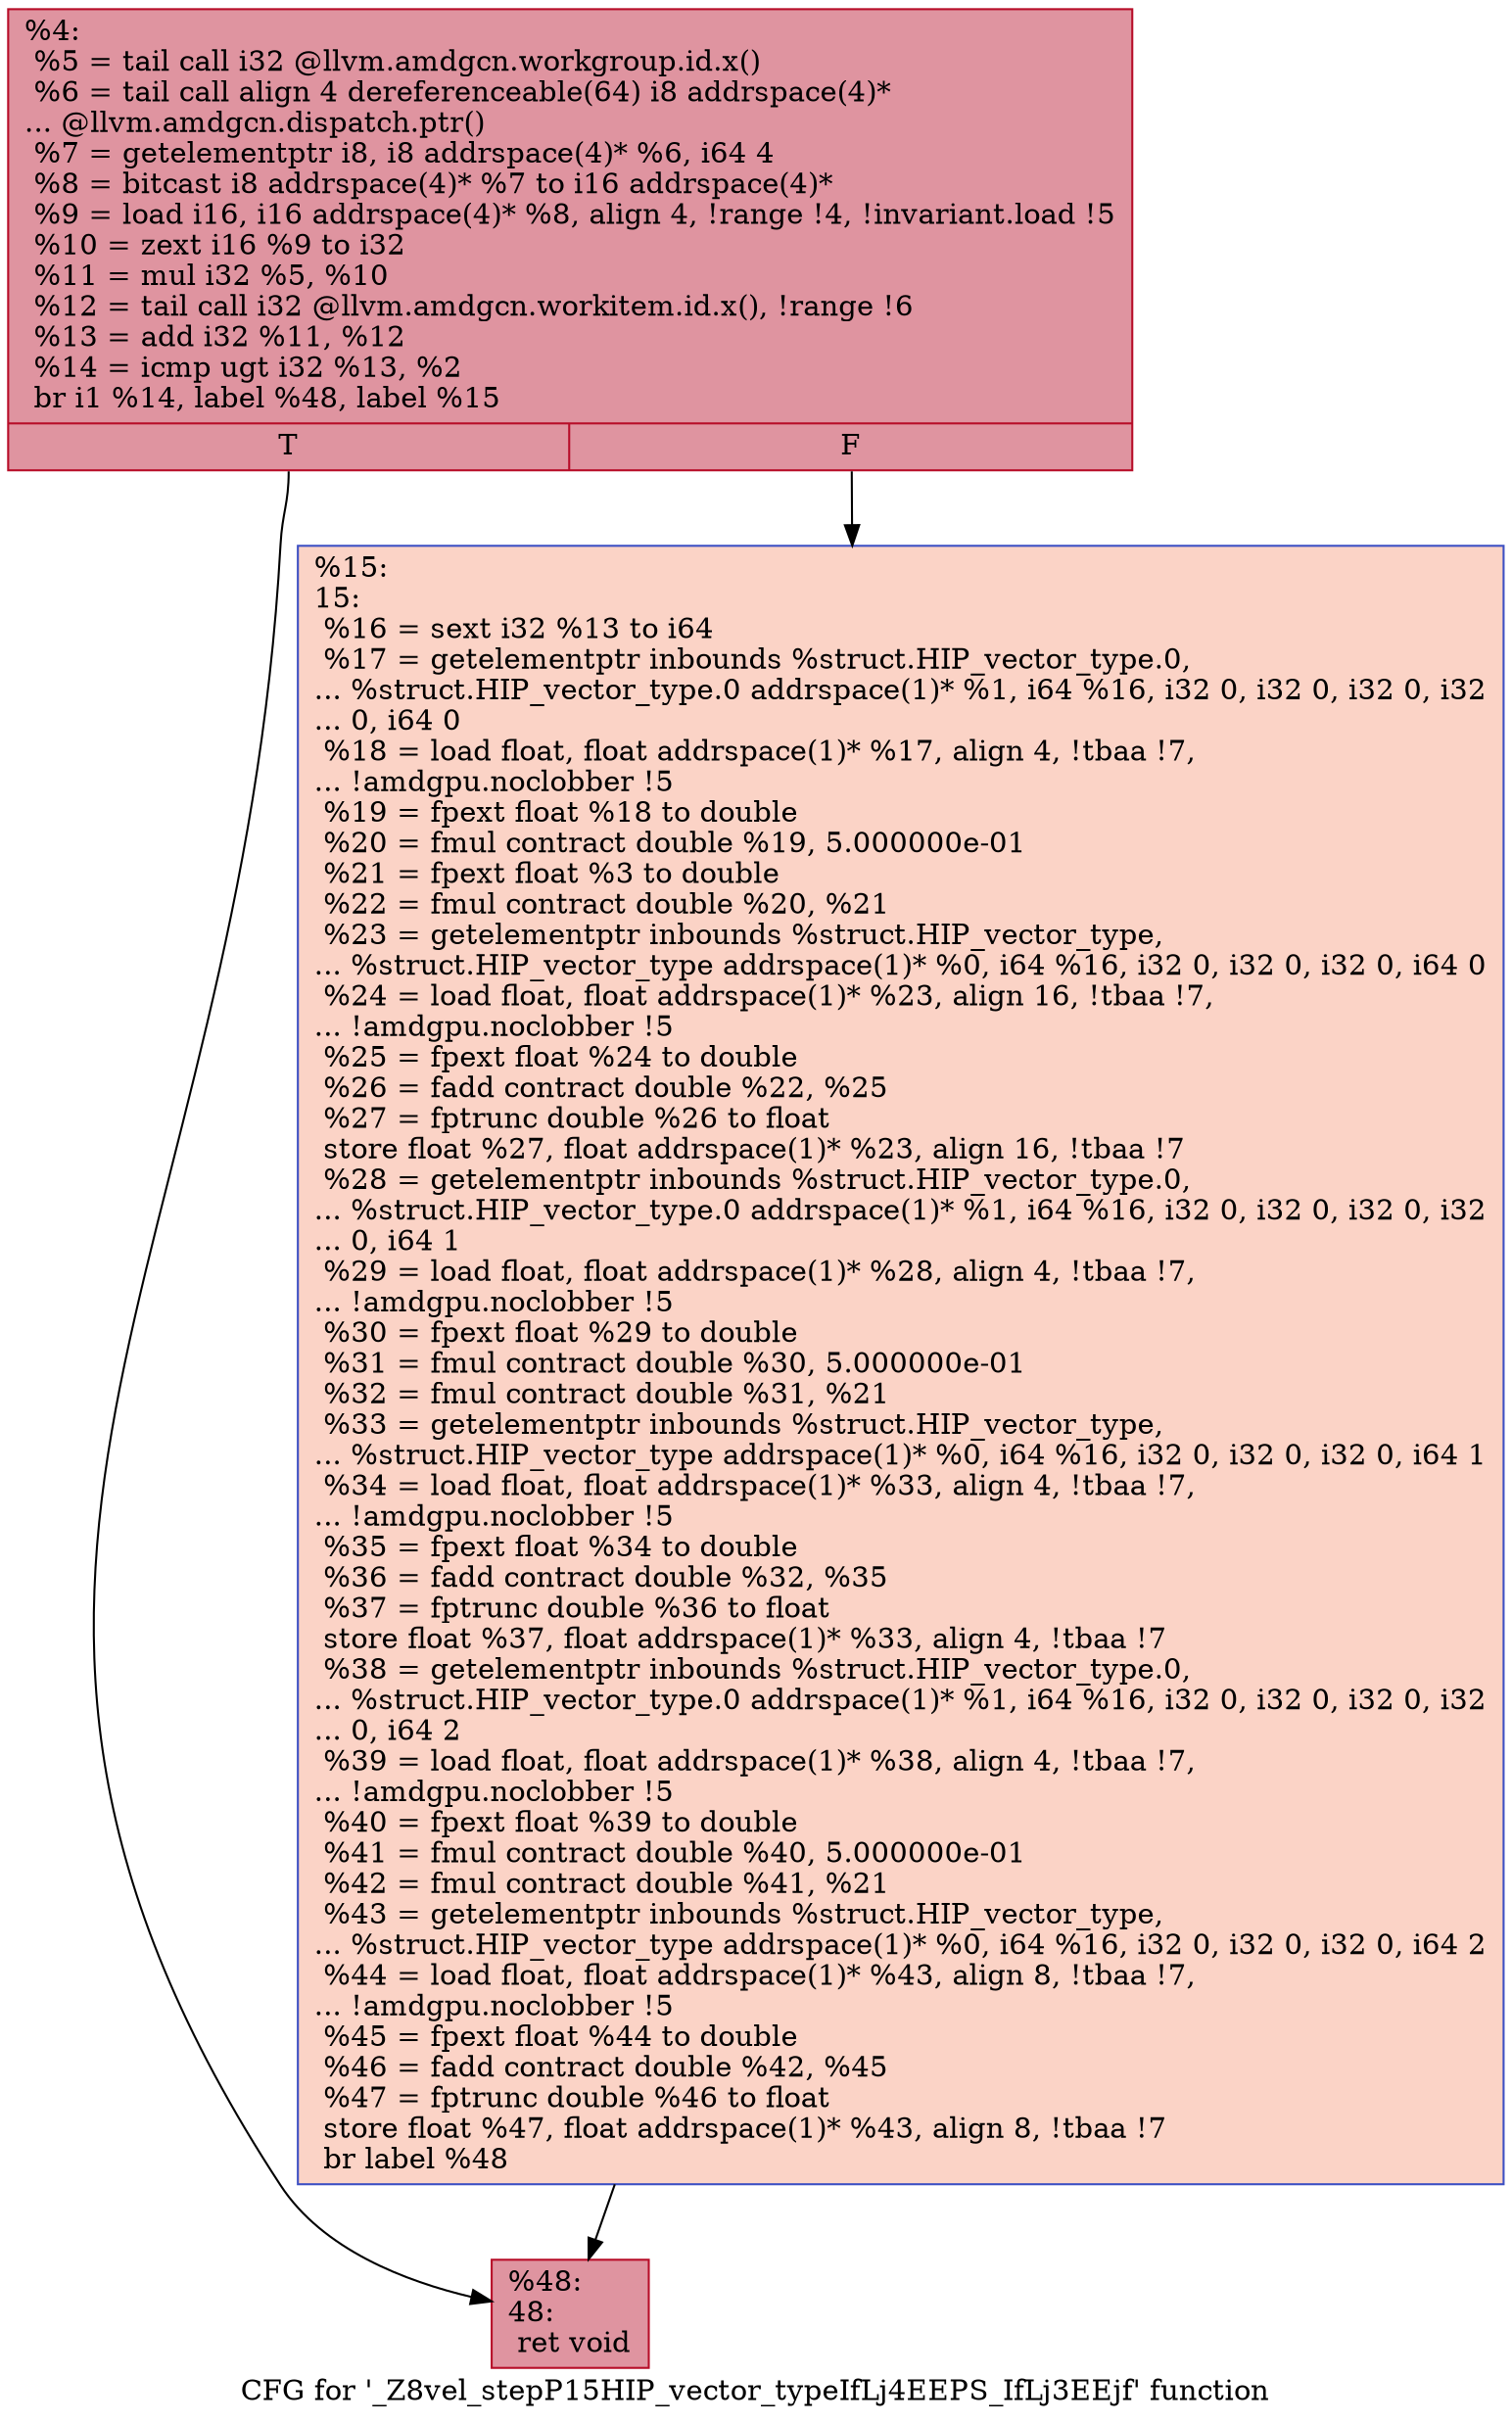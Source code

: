 digraph "CFG for '_Z8vel_stepP15HIP_vector_typeIfLj4EEPS_IfLj3EEjf' function" {
	label="CFG for '_Z8vel_stepP15HIP_vector_typeIfLj4EEPS_IfLj3EEjf' function";

	Node0x49fbb40 [shape=record,color="#b70d28ff", style=filled, fillcolor="#b70d2870",label="{%4:\l  %5 = tail call i32 @llvm.amdgcn.workgroup.id.x()\l  %6 = tail call align 4 dereferenceable(64) i8 addrspace(4)*\l... @llvm.amdgcn.dispatch.ptr()\l  %7 = getelementptr i8, i8 addrspace(4)* %6, i64 4\l  %8 = bitcast i8 addrspace(4)* %7 to i16 addrspace(4)*\l  %9 = load i16, i16 addrspace(4)* %8, align 4, !range !4, !invariant.load !5\l  %10 = zext i16 %9 to i32\l  %11 = mul i32 %5, %10\l  %12 = tail call i32 @llvm.amdgcn.workitem.id.x(), !range !6\l  %13 = add i32 %11, %12\l  %14 = icmp ugt i32 %13, %2\l  br i1 %14, label %48, label %15\l|{<s0>T|<s1>F}}"];
	Node0x49fbb40:s0 -> Node0x49fd9b0;
	Node0x49fbb40:s1 -> Node0x49fda40;
	Node0x49fda40 [shape=record,color="#3d50c3ff", style=filled, fillcolor="#f59c7d70",label="{%15:\l15:                                               \l  %16 = sext i32 %13 to i64\l  %17 = getelementptr inbounds %struct.HIP_vector_type.0,\l... %struct.HIP_vector_type.0 addrspace(1)* %1, i64 %16, i32 0, i32 0, i32 0, i32\l... 0, i64 0\l  %18 = load float, float addrspace(1)* %17, align 4, !tbaa !7,\l... !amdgpu.noclobber !5\l  %19 = fpext float %18 to double\l  %20 = fmul contract double %19, 5.000000e-01\l  %21 = fpext float %3 to double\l  %22 = fmul contract double %20, %21\l  %23 = getelementptr inbounds %struct.HIP_vector_type,\l... %struct.HIP_vector_type addrspace(1)* %0, i64 %16, i32 0, i32 0, i32 0, i64 0\l  %24 = load float, float addrspace(1)* %23, align 16, !tbaa !7,\l... !amdgpu.noclobber !5\l  %25 = fpext float %24 to double\l  %26 = fadd contract double %22, %25\l  %27 = fptrunc double %26 to float\l  store float %27, float addrspace(1)* %23, align 16, !tbaa !7\l  %28 = getelementptr inbounds %struct.HIP_vector_type.0,\l... %struct.HIP_vector_type.0 addrspace(1)* %1, i64 %16, i32 0, i32 0, i32 0, i32\l... 0, i64 1\l  %29 = load float, float addrspace(1)* %28, align 4, !tbaa !7,\l... !amdgpu.noclobber !5\l  %30 = fpext float %29 to double\l  %31 = fmul contract double %30, 5.000000e-01\l  %32 = fmul contract double %31, %21\l  %33 = getelementptr inbounds %struct.HIP_vector_type,\l... %struct.HIP_vector_type addrspace(1)* %0, i64 %16, i32 0, i32 0, i32 0, i64 1\l  %34 = load float, float addrspace(1)* %33, align 4, !tbaa !7,\l... !amdgpu.noclobber !5\l  %35 = fpext float %34 to double\l  %36 = fadd contract double %32, %35\l  %37 = fptrunc double %36 to float\l  store float %37, float addrspace(1)* %33, align 4, !tbaa !7\l  %38 = getelementptr inbounds %struct.HIP_vector_type.0,\l... %struct.HIP_vector_type.0 addrspace(1)* %1, i64 %16, i32 0, i32 0, i32 0, i32\l... 0, i64 2\l  %39 = load float, float addrspace(1)* %38, align 4, !tbaa !7,\l... !amdgpu.noclobber !5\l  %40 = fpext float %39 to double\l  %41 = fmul contract double %40, 5.000000e-01\l  %42 = fmul contract double %41, %21\l  %43 = getelementptr inbounds %struct.HIP_vector_type,\l... %struct.HIP_vector_type addrspace(1)* %0, i64 %16, i32 0, i32 0, i32 0, i64 2\l  %44 = load float, float addrspace(1)* %43, align 8, !tbaa !7,\l... !amdgpu.noclobber !5\l  %45 = fpext float %44 to double\l  %46 = fadd contract double %42, %45\l  %47 = fptrunc double %46 to float\l  store float %47, float addrspace(1)* %43, align 8, !tbaa !7\l  br label %48\l}"];
	Node0x49fda40 -> Node0x49fd9b0;
	Node0x49fd9b0 [shape=record,color="#b70d28ff", style=filled, fillcolor="#b70d2870",label="{%48:\l48:                                               \l  ret void\l}"];
}
